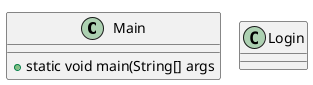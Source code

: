 @startuml
'https://plantuml.com/class-diagram
!pragma layout smetana
class Main{
+ static void main(String[] args
}
class Login{

}


@enduml